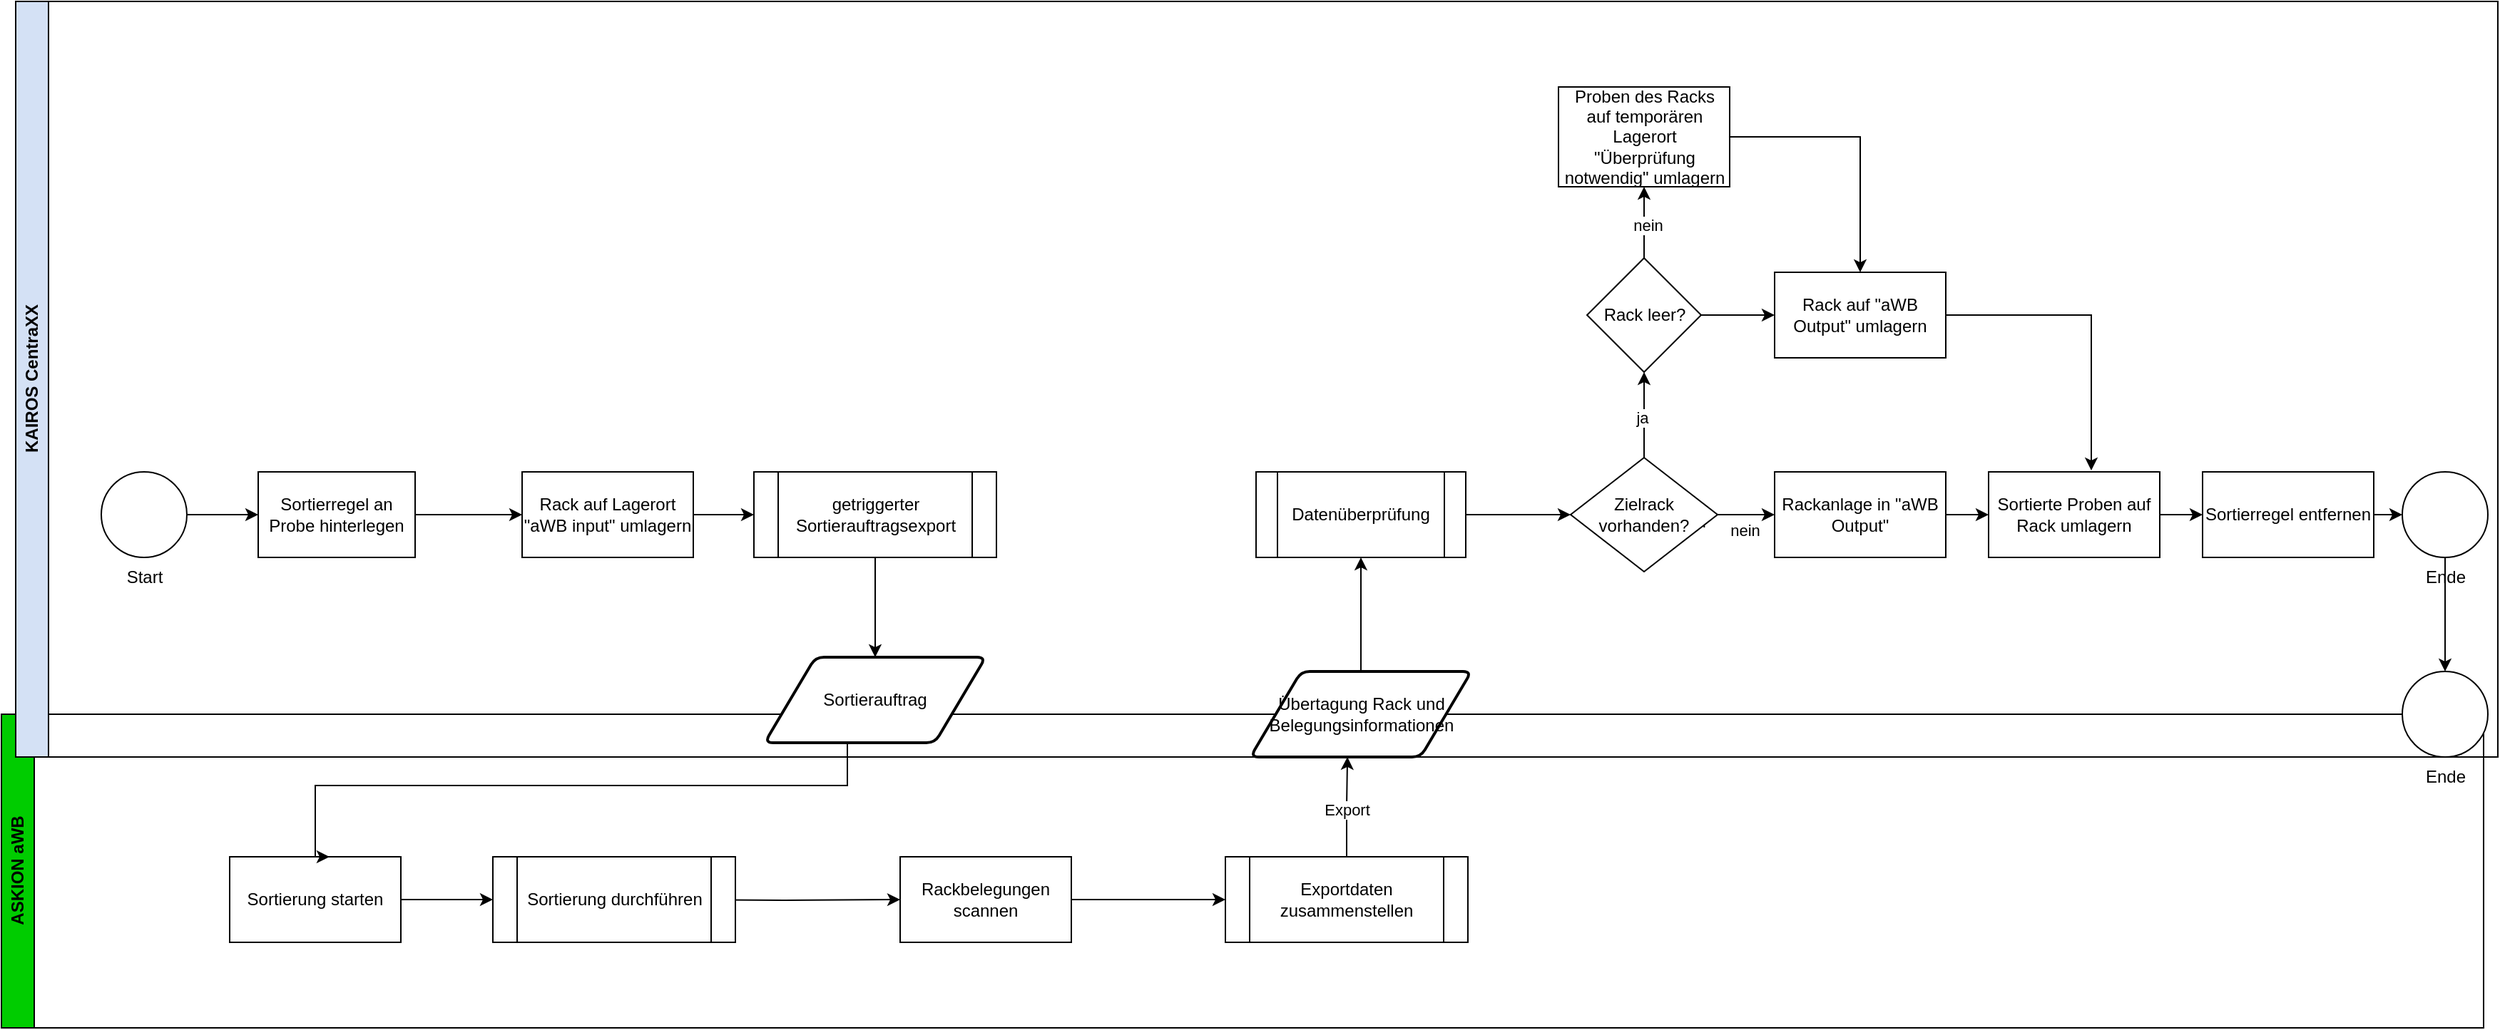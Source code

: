 <mxfile version="24.7.6">
  <diagram name="Seite-1" id="6KNFjC9qvMSSYQJPCamY">
    <mxGraphModel dx="1659" dy="2038" grid="1" gridSize="10" guides="1" tooltips="1" connect="1" arrows="1" fold="1" page="1" pageScale="1" pageWidth="827" pageHeight="1169" math="0" shadow="0">
      <root>
        <mxCell id="0" />
        <mxCell id="1" parent="0" />
        <mxCell id="c_SHFbjMTj0HTDH2dX4E-7" value="ASKION aWB" style="swimlane;horizontal=0;whiteSpace=wrap;html=1;fillColor=#00CC00;" parent="1" vertex="1">
          <mxGeometry x="50" y="400" width="1740" height="220" as="geometry" />
        </mxCell>
        <mxCell id="c_SHFbjMTj0HTDH2dX4E-12" value="Sortierung starten" style="rounded=0;whiteSpace=wrap;html=1;" parent="c_SHFbjMTj0HTDH2dX4E-7" vertex="1">
          <mxGeometry x="160" y="100" width="120" height="60" as="geometry" />
        </mxCell>
        <mxCell id="c_SHFbjMTj0HTDH2dX4E-24" style="edgeStyle=orthogonalEdgeStyle;rounded=0;orthogonalLoop=1;jettySize=auto;html=1;entryX=0;entryY=0.5;entryDx=0;entryDy=0;" parent="c_SHFbjMTj0HTDH2dX4E-7" target="c_SHFbjMTj0HTDH2dX4E-29" edge="1">
          <mxGeometry relative="1" as="geometry">
            <mxPoint x="467" y="130" as="sourcePoint" />
            <mxPoint x="547" y="130" as="targetPoint" />
          </mxGeometry>
        </mxCell>
        <mxCell id="rJmJJguxviZmdggviB7S-4" style="edgeStyle=orthogonalEdgeStyle;rounded=0;orthogonalLoop=1;jettySize=auto;html=1;exitX=1;exitY=0.5;exitDx=0;exitDy=0;entryX=0;entryY=0.5;entryDx=0;entryDy=0;" edge="1" parent="c_SHFbjMTj0HTDH2dX4E-7" source="c_SHFbjMTj0HTDH2dX4E-29" target="rJmJJguxviZmdggviB7S-3">
          <mxGeometry relative="1" as="geometry" />
        </mxCell>
        <mxCell id="c_SHFbjMTj0HTDH2dX4E-29" value="Rackbelegungen scannen" style="whiteSpace=wrap;html=1;" parent="c_SHFbjMTj0HTDH2dX4E-7" vertex="1">
          <mxGeometry x="630" y="100" width="120" height="60" as="geometry" />
        </mxCell>
        <mxCell id="rJmJJguxviZmdggviB7S-3" value="Exportdaten zusammenstellen" style="shape=process;whiteSpace=wrap;html=1;backgroundOutline=1;" vertex="1" parent="c_SHFbjMTj0HTDH2dX4E-7">
          <mxGeometry x="858" y="100" width="170" height="60" as="geometry" />
        </mxCell>
        <mxCell id="rJmJJguxviZmdggviB7S-35" value="Sortierung durchführen" style="shape=process;whiteSpace=wrap;html=1;backgroundOutline=1;" vertex="1" parent="c_SHFbjMTj0HTDH2dX4E-7">
          <mxGeometry x="344.5" y="100" width="170" height="60" as="geometry" />
        </mxCell>
        <mxCell id="rJmJJguxviZmdggviB7S-36" value="" style="edgeStyle=orthogonalEdgeStyle;rounded=0;orthogonalLoop=1;jettySize=auto;html=1;" edge="1" parent="c_SHFbjMTj0HTDH2dX4E-7" source="c_SHFbjMTj0HTDH2dX4E-12" target="rJmJJguxviZmdggviB7S-35">
          <mxGeometry relative="1" as="geometry">
            <mxPoint x="480" y="530" as="targetPoint" />
            <mxPoint x="330" y="530" as="sourcePoint" />
          </mxGeometry>
        </mxCell>
        <mxCell id="c_SHFbjMTj0HTDH2dX4E-8" value="KAIROS CentraXX" style="swimlane;horizontal=0;whiteSpace=wrap;html=1;fillColor=#D4E1F5;" parent="1" vertex="1">
          <mxGeometry x="60" y="-100" width="1740" height="530" as="geometry" />
        </mxCell>
        <mxCell id="rJmJJguxviZmdggviB7S-48" value="" style="edgeStyle=orthogonalEdgeStyle;rounded=0;orthogonalLoop=1;jettySize=auto;html=1;" edge="1" parent="c_SHFbjMTj0HTDH2dX4E-8" source="c_SHFbjMTj0HTDH2dX4E-15" target="rJmJJguxviZmdggviB7S-47">
          <mxGeometry relative="1" as="geometry" />
        </mxCell>
        <mxCell id="c_SHFbjMTj0HTDH2dX4E-15" value="Ende" style="verticalLabelPosition=bottom;verticalAlign=top;html=1;shape=mxgraph.flowchart.on-page_reference;" parent="c_SHFbjMTj0HTDH2dX4E-8" vertex="1">
          <mxGeometry x="1673" y="330" width="60" height="60" as="geometry" />
        </mxCell>
        <mxCell id="c_SHFbjMTj0HTDH2dX4E-35" value="getriggerter Sortierauftragsexport" style="shape=process;whiteSpace=wrap;html=1;backgroundOutline=1;" parent="c_SHFbjMTj0HTDH2dX4E-8" vertex="1">
          <mxGeometry x="517.5" y="330" width="170" height="60" as="geometry" />
        </mxCell>
        <mxCell id="c_SHFbjMTj0HTDH2dX4E-4" style="edgeStyle=orthogonalEdgeStyle;rounded=0;orthogonalLoop=1;jettySize=auto;html=1;" parent="c_SHFbjMTj0HTDH2dX4E-8" source="c_SHFbjMTj0HTDH2dX4E-1" target="c_SHFbjMTj0HTDH2dX4E-3" edge="1">
          <mxGeometry relative="1" as="geometry" />
        </mxCell>
        <mxCell id="c_SHFbjMTj0HTDH2dX4E-1" value="Start" style="verticalLabelPosition=bottom;verticalAlign=top;html=1;shape=mxgraph.flowchart.on-page_reference;" parent="c_SHFbjMTj0HTDH2dX4E-8" vertex="1">
          <mxGeometry x="60" y="330" width="60" height="60" as="geometry" />
        </mxCell>
        <mxCell id="c_SHFbjMTj0HTDH2dX4E-6" value="" style="edgeStyle=orthogonalEdgeStyle;rounded=0;orthogonalLoop=1;jettySize=auto;html=1;" parent="c_SHFbjMTj0HTDH2dX4E-8" source="c_SHFbjMTj0HTDH2dX4E-3" target="c_SHFbjMTj0HTDH2dX4E-5" edge="1">
          <mxGeometry relative="1" as="geometry" />
        </mxCell>
        <mxCell id="c_SHFbjMTj0HTDH2dX4E-3" value="Sortierregel an Probe hinterlegen" style="rounded=0;whiteSpace=wrap;html=1;" parent="c_SHFbjMTj0HTDH2dX4E-8" vertex="1">
          <mxGeometry x="170" y="330" width="110" height="60" as="geometry" />
        </mxCell>
        <mxCell id="c_SHFbjMTj0HTDH2dX4E-5" value="Rack auf Lagerort &quot;aWB input&quot; umlagern" style="whiteSpace=wrap;html=1;rounded=0;" parent="c_SHFbjMTj0HTDH2dX4E-8" vertex="1">
          <mxGeometry x="355" y="330" width="120" height="60" as="geometry" />
        </mxCell>
        <mxCell id="c_SHFbjMTj0HTDH2dX4E-36" style="edgeStyle=orthogonalEdgeStyle;rounded=0;orthogonalLoop=1;jettySize=auto;html=1;entryX=0;entryY=0.5;entryDx=0;entryDy=0;" parent="c_SHFbjMTj0HTDH2dX4E-8" source="c_SHFbjMTj0HTDH2dX4E-5" target="c_SHFbjMTj0HTDH2dX4E-35" edge="1">
          <mxGeometry relative="1" as="geometry" />
        </mxCell>
        <mxCell id="rJmJJguxviZmdggviB7S-10" value="" style="edgeStyle=orthogonalEdgeStyle;rounded=0;orthogonalLoop=1;jettySize=auto;html=1;" edge="1" parent="c_SHFbjMTj0HTDH2dX4E-8" source="rJmJJguxviZmdggviB7S-8" target="rJmJJguxviZmdggviB7S-9">
          <mxGeometry relative="1" as="geometry" />
        </mxCell>
        <mxCell id="rJmJJguxviZmdggviB7S-8" value="Datenüberprüfung" style="shape=process;whiteSpace=wrap;html=1;backgroundOutline=1;" vertex="1" parent="c_SHFbjMTj0HTDH2dX4E-8">
          <mxGeometry x="869.5" y="330" width="147" height="60" as="geometry" />
        </mxCell>
        <mxCell id="rJmJJguxviZmdggviB7S-13" value="nein" style="edgeStyle=orthogonalEdgeStyle;rounded=0;orthogonalLoop=1;jettySize=auto;html=1;" edge="1" parent="c_SHFbjMTj0HTDH2dX4E-8" source="rJmJJguxviZmdggviB7S-9">
          <mxGeometry x="0.012" y="-10" relative="1" as="geometry">
            <mxPoint x="1233" y="360" as="targetPoint" />
            <mxPoint x="-1" y="1" as="offset" />
          </mxGeometry>
        </mxCell>
        <mxCell id="rJmJJguxviZmdggviB7S-14" value="nein" style="edgeLabel;html=1;align=center;verticalAlign=middle;resizable=0;points=[];" vertex="1" connectable="0" parent="rJmJJguxviZmdggviB7S-13">
          <mxGeometry x="-0.067" y="-5" relative="1" as="geometry">
            <mxPoint x="-38" as="offset" />
          </mxGeometry>
        </mxCell>
        <mxCell id="rJmJJguxviZmdggviB7S-24" value="" style="edgeStyle=orthogonalEdgeStyle;rounded=0;orthogonalLoop=1;jettySize=auto;html=1;entryX=0.5;entryY=1;entryDx=0;entryDy=0;" edge="1" parent="c_SHFbjMTj0HTDH2dX4E-8" source="rJmJJguxviZmdggviB7S-9" target="rJmJJguxviZmdggviB7S-27">
          <mxGeometry relative="1" as="geometry">
            <mxPoint x="1153" y="311" as="targetPoint" />
          </mxGeometry>
        </mxCell>
        <mxCell id="rJmJJguxviZmdggviB7S-25" value="ja" style="edgeLabel;html=1;align=center;verticalAlign=middle;resizable=0;points=[];" vertex="1" connectable="0" parent="rJmJJguxviZmdggviB7S-24">
          <mxGeometry x="-0.044" y="2" relative="1" as="geometry">
            <mxPoint as="offset" />
          </mxGeometry>
        </mxCell>
        <mxCell id="rJmJJguxviZmdggviB7S-9" value="Zielrack vorhanden?" style="rhombus;whiteSpace=wrap;html=1;" vertex="1" parent="c_SHFbjMTj0HTDH2dX4E-8">
          <mxGeometry x="1090" y="320" width="103" height="80" as="geometry" />
        </mxCell>
        <mxCell id="rJmJJguxviZmdggviB7S-17" value="" style="edgeStyle=orthogonalEdgeStyle;rounded=0;orthogonalLoop=1;jettySize=auto;html=1;" edge="1" parent="c_SHFbjMTj0HTDH2dX4E-8" source="rJmJJguxviZmdggviB7S-15" target="rJmJJguxviZmdggviB7S-16">
          <mxGeometry relative="1" as="geometry" />
        </mxCell>
        <mxCell id="rJmJJguxviZmdggviB7S-15" value="Rackanlage in &quot;aWB Output&quot;" style="whiteSpace=wrap;html=1;" vertex="1" parent="c_SHFbjMTj0HTDH2dX4E-8">
          <mxGeometry x="1233" y="330" width="120" height="60" as="geometry" />
        </mxCell>
        <mxCell id="rJmJJguxviZmdggviB7S-20" value="" style="edgeStyle=orthogonalEdgeStyle;rounded=0;orthogonalLoop=1;jettySize=auto;html=1;" edge="1" parent="c_SHFbjMTj0HTDH2dX4E-8" source="rJmJJguxviZmdggviB7S-16" target="rJmJJguxviZmdggviB7S-19">
          <mxGeometry relative="1" as="geometry" />
        </mxCell>
        <mxCell id="rJmJJguxviZmdggviB7S-16" value="Sortierte Proben auf Rack umlagern" style="whiteSpace=wrap;html=1;" vertex="1" parent="c_SHFbjMTj0HTDH2dX4E-8">
          <mxGeometry x="1383" y="330" width="120" height="60" as="geometry" />
        </mxCell>
        <mxCell id="rJmJJguxviZmdggviB7S-21" value="" style="edgeStyle=orthogonalEdgeStyle;rounded=0;orthogonalLoop=1;jettySize=auto;html=1;" edge="1" parent="c_SHFbjMTj0HTDH2dX4E-8" source="rJmJJguxviZmdggviB7S-19">
          <mxGeometry relative="1" as="geometry">
            <mxPoint x="1673" y="360" as="targetPoint" />
          </mxGeometry>
        </mxCell>
        <mxCell id="rJmJJguxviZmdggviB7S-19" value="Sortierregel entfernen" style="whiteSpace=wrap;html=1;" vertex="1" parent="c_SHFbjMTj0HTDH2dX4E-8">
          <mxGeometry x="1533" y="330" width="120" height="60" as="geometry" />
        </mxCell>
        <mxCell id="rJmJJguxviZmdggviB7S-29" value="" style="edgeStyle=orthogonalEdgeStyle;rounded=0;orthogonalLoop=1;jettySize=auto;html=1;" edge="1" parent="c_SHFbjMTj0HTDH2dX4E-8" source="rJmJJguxviZmdggviB7S-27" target="rJmJJguxviZmdggviB7S-28">
          <mxGeometry relative="1" as="geometry" />
        </mxCell>
        <mxCell id="rJmJJguxviZmdggviB7S-32" value="" style="edgeStyle=orthogonalEdgeStyle;rounded=0;orthogonalLoop=1;jettySize=auto;html=1;" edge="1" parent="c_SHFbjMTj0HTDH2dX4E-8" source="rJmJJguxviZmdggviB7S-27" target="rJmJJguxviZmdggviB7S-31">
          <mxGeometry relative="1" as="geometry" />
        </mxCell>
        <mxCell id="rJmJJguxviZmdggviB7S-33" value="nein" style="edgeLabel;html=1;align=center;verticalAlign=middle;resizable=0;points=[];" vertex="1" connectable="0" parent="rJmJJguxviZmdggviB7S-32">
          <mxGeometry x="-0.072" y="-2" relative="1" as="geometry">
            <mxPoint as="offset" />
          </mxGeometry>
        </mxCell>
        <mxCell id="rJmJJguxviZmdggviB7S-27" value="Rack leer?" style="rhombus;whiteSpace=wrap;html=1;" vertex="1" parent="c_SHFbjMTj0HTDH2dX4E-8">
          <mxGeometry x="1101.5" y="180" width="80" height="80" as="geometry" />
        </mxCell>
        <mxCell id="rJmJJguxviZmdggviB7S-28" value="Rack auf &quot;aWB Output&quot; umlagern" style="whiteSpace=wrap;html=1;" vertex="1" parent="c_SHFbjMTj0HTDH2dX4E-8">
          <mxGeometry x="1233" y="190" width="120" height="60" as="geometry" />
        </mxCell>
        <mxCell id="rJmJJguxviZmdggviB7S-30" style="edgeStyle=orthogonalEdgeStyle;rounded=0;orthogonalLoop=1;jettySize=auto;html=1;entryX=0.6;entryY=-0.017;entryDx=0;entryDy=0;entryPerimeter=0;" edge="1" parent="c_SHFbjMTj0HTDH2dX4E-8" source="rJmJJguxviZmdggviB7S-28" target="rJmJJguxviZmdggviB7S-16">
          <mxGeometry relative="1" as="geometry" />
        </mxCell>
        <mxCell id="rJmJJguxviZmdggviB7S-34" style="edgeStyle=orthogonalEdgeStyle;rounded=0;orthogonalLoop=1;jettySize=auto;html=1;entryX=0.5;entryY=0;entryDx=0;entryDy=0;" edge="1" parent="c_SHFbjMTj0HTDH2dX4E-8" source="rJmJJguxviZmdggviB7S-31" target="rJmJJguxviZmdggviB7S-28">
          <mxGeometry relative="1" as="geometry" />
        </mxCell>
        <mxCell id="rJmJJguxviZmdggviB7S-31" value="Proben des Racks auf temporären Lagerort &quot;Überprüfung notwendig&quot; umlagern" style="whiteSpace=wrap;html=1;" vertex="1" parent="c_SHFbjMTj0HTDH2dX4E-8">
          <mxGeometry x="1081.5" y="60" width="120" height="70" as="geometry" />
        </mxCell>
        <mxCell id="c_SHFbjMTj0HTDH2dX4E-9" value="Sortierauftrag" style="shape=parallelogram;html=1;strokeWidth=2;perimeter=parallelogramPerimeter;whiteSpace=wrap;rounded=1;arcSize=12;size=0.23;" parent="c_SHFbjMTj0HTDH2dX4E-8" vertex="1">
          <mxGeometry x="525" y="460" width="155" height="60" as="geometry" />
        </mxCell>
        <mxCell id="c_SHFbjMTj0HTDH2dX4E-37" style="edgeStyle=orthogonalEdgeStyle;rounded=0;orthogonalLoop=1;jettySize=auto;html=1;" parent="c_SHFbjMTj0HTDH2dX4E-8" source="c_SHFbjMTj0HTDH2dX4E-35" target="c_SHFbjMTj0HTDH2dX4E-9" edge="1">
          <mxGeometry relative="1" as="geometry" />
        </mxCell>
        <mxCell id="rJmJJguxviZmdggviB7S-41" style="edgeStyle=orthogonalEdgeStyle;rounded=0;orthogonalLoop=1;jettySize=auto;html=1;entryX=0.5;entryY=1;entryDx=0;entryDy=0;" edge="1" parent="c_SHFbjMTj0HTDH2dX4E-8" source="rJmJJguxviZmdggviB7S-2" target="rJmJJguxviZmdggviB7S-8">
          <mxGeometry relative="1" as="geometry" />
        </mxCell>
        <mxCell id="rJmJJguxviZmdggviB7S-2" value="Übertagung Rack und Belegungsinformationen" style="shape=parallelogram;html=1;strokeWidth=2;perimeter=parallelogramPerimeter;whiteSpace=wrap;rounded=1;arcSize=12;size=0.23;" vertex="1" parent="c_SHFbjMTj0HTDH2dX4E-8">
          <mxGeometry x="865.5" y="470" width="155" height="60" as="geometry" />
        </mxCell>
        <mxCell id="rJmJJguxviZmdggviB7S-47" value="Ende" style="verticalLabelPosition=bottom;verticalAlign=top;html=1;shape=mxgraph.flowchart.on-page_reference;" vertex="1" parent="c_SHFbjMTj0HTDH2dX4E-8">
          <mxGeometry x="1673" y="470" width="60" height="60" as="geometry" />
        </mxCell>
        <mxCell id="c_SHFbjMTj0HTDH2dX4E-38" style="edgeStyle=orthogonalEdgeStyle;rounded=0;orthogonalLoop=1;jettySize=auto;html=1;entryX=0.583;entryY=0;entryDx=0;entryDy=0;entryPerimeter=0;" parent="1" source="c_SHFbjMTj0HTDH2dX4E-9" target="c_SHFbjMTj0HTDH2dX4E-12" edge="1">
          <mxGeometry relative="1" as="geometry">
            <Array as="points">
              <mxPoint x="643" y="450" />
              <mxPoint x="270" y="450" />
            </Array>
          </mxGeometry>
        </mxCell>
        <mxCell id="rJmJJguxviZmdggviB7S-5" style="edgeStyle=orthogonalEdgeStyle;rounded=0;orthogonalLoop=1;jettySize=auto;html=1;entryX=0.439;entryY=1;entryDx=0;entryDy=0;entryPerimeter=0;" edge="1" parent="1" source="rJmJJguxviZmdggviB7S-3" target="rJmJJguxviZmdggviB7S-2">
          <mxGeometry relative="1" as="geometry" />
        </mxCell>
        <mxCell id="rJmJJguxviZmdggviB7S-6" value="Export" style="edgeLabel;html=1;align=center;verticalAlign=middle;resizable=0;points=[];" vertex="1" connectable="0" parent="rJmJJguxviZmdggviB7S-5">
          <mxGeometry x="-0.056" relative="1" as="geometry">
            <mxPoint as="offset" />
          </mxGeometry>
        </mxCell>
      </root>
    </mxGraphModel>
  </diagram>
</mxfile>
